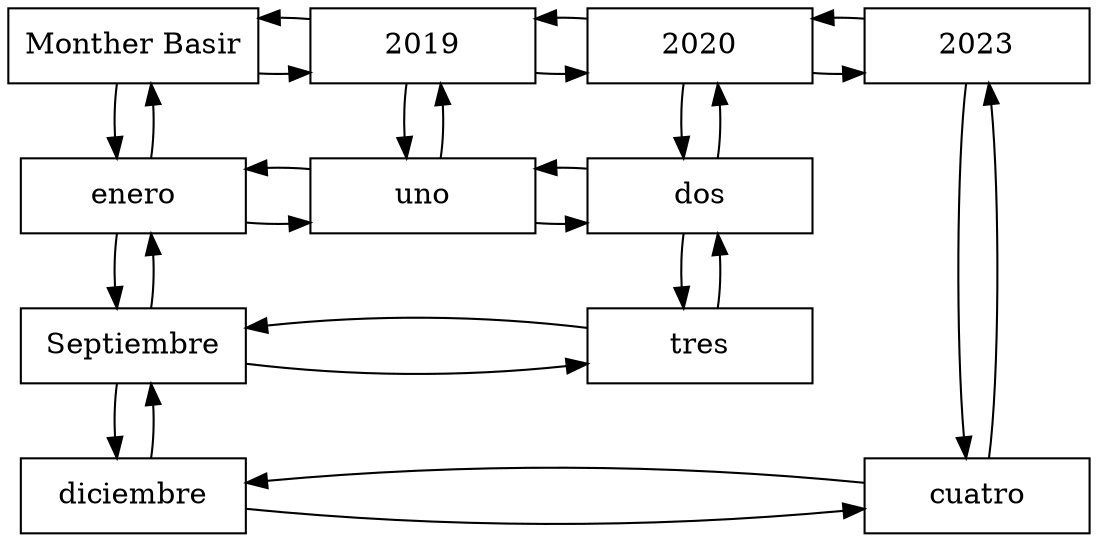 digraph {
splines="line";
rankdir = TB;
node [shape=rectangle, height=0.5, width=1.5];
graph[nodesep = 0.35, dpi=300];

nodeY_MontherBasir [label="Monther Basir"];
nodeY_2019 [label="2019"];
nodeY_2020 [label="2020"];
nodeY_2023 [label="2023"];

nodeM_enero [label="enero"];
nodeM_Septiembre [label="Septiembre"];
nodeM_diciembre [label="diciembre"];

nodeV_enero2019 [label="uno"];
nodeV_enero2020 [label="dos"];
nodeV_Septiembre2020 [label="tres"];
nodeV_diciembre2023 [label="cuatro"];

nodeY_MontherBasir -> nodeY_2019;
nodeY_2019 -> nodeY_MontherBasir;
nodeY_2019 -> nodeY_2020;
nodeY_2020 -> nodeY_2019;
nodeY_2020 -> nodeY_2023;
nodeY_2023 -> nodeY_2020;

nodeY_2019 -> nodeV_enero2019;
nodeV_enero2019 -> nodeY_2019;
nodeY_2020 -> nodeV_enero2020;
nodeV_enero2020 -> nodeY_2020;
nodeV_enero2020 -> nodeV_Septiembre2020;
nodeV_Septiembre2020 -> nodeV_enero2020;
nodeY_2023 -> nodeV_diciembre2023;
nodeV_diciembre2023 -> nodeY_2023;

nodeY_MontherBasir -> nodeM_enero;
nodeM_enero -> nodeY_MontherBasir;
nodeM_enero -> nodeM_Septiembre;
nodeM_Septiembre -> nodeM_enero;
nodeM_Septiembre -> nodeM_diciembre;
nodeM_diciembre -> nodeM_Septiembre;

nodeM_enero -> nodeV_enero2019[constraint=false];
nodeV_enero2019 -> nodeM_enero[constraint=false];
nodeV_enero2019 -> nodeV_enero2020[constraint=false];
nodeV_enero2020 -> nodeV_enero2019[constraint=false];
nodeM_Septiembre -> nodeV_Septiembre2020[constraint=false];
nodeV_Septiembre2020 -> nodeM_Septiembre[constraint=false];
nodeM_diciembre -> nodeV_diciembre2023[constraint=false];
nodeV_diciembre2023 -> nodeM_diciembre[constraint=false];

{rank=same; nodeY_MontherBasir; nodeY_2019; nodeY_2020; nodeY_2023; }
{rank=same; nodeM_enero; nodeV_enero2019; nodeV_enero2020; }
{rank=same; nodeM_Septiembre; nodeV_Septiembre2020; }
{rank=same; nodeM_diciembre; nodeV_diciembre2023; }

}
